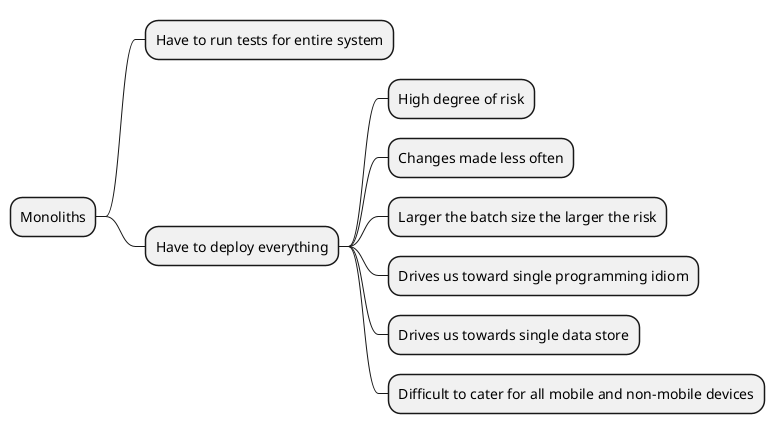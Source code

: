 @startmindmap

+ Monoliths

++ Have to run tests for entire system
++ Have to deploy everything
+++ High degree of risk
+++ Changes made less often
+++ Larger the batch size the larger the risk
+++ Drives us toward single programming idiom
+++ Drives us towards single data store
+++ Difficult to cater for all mobile and non-mobile devices


@endmindmap

